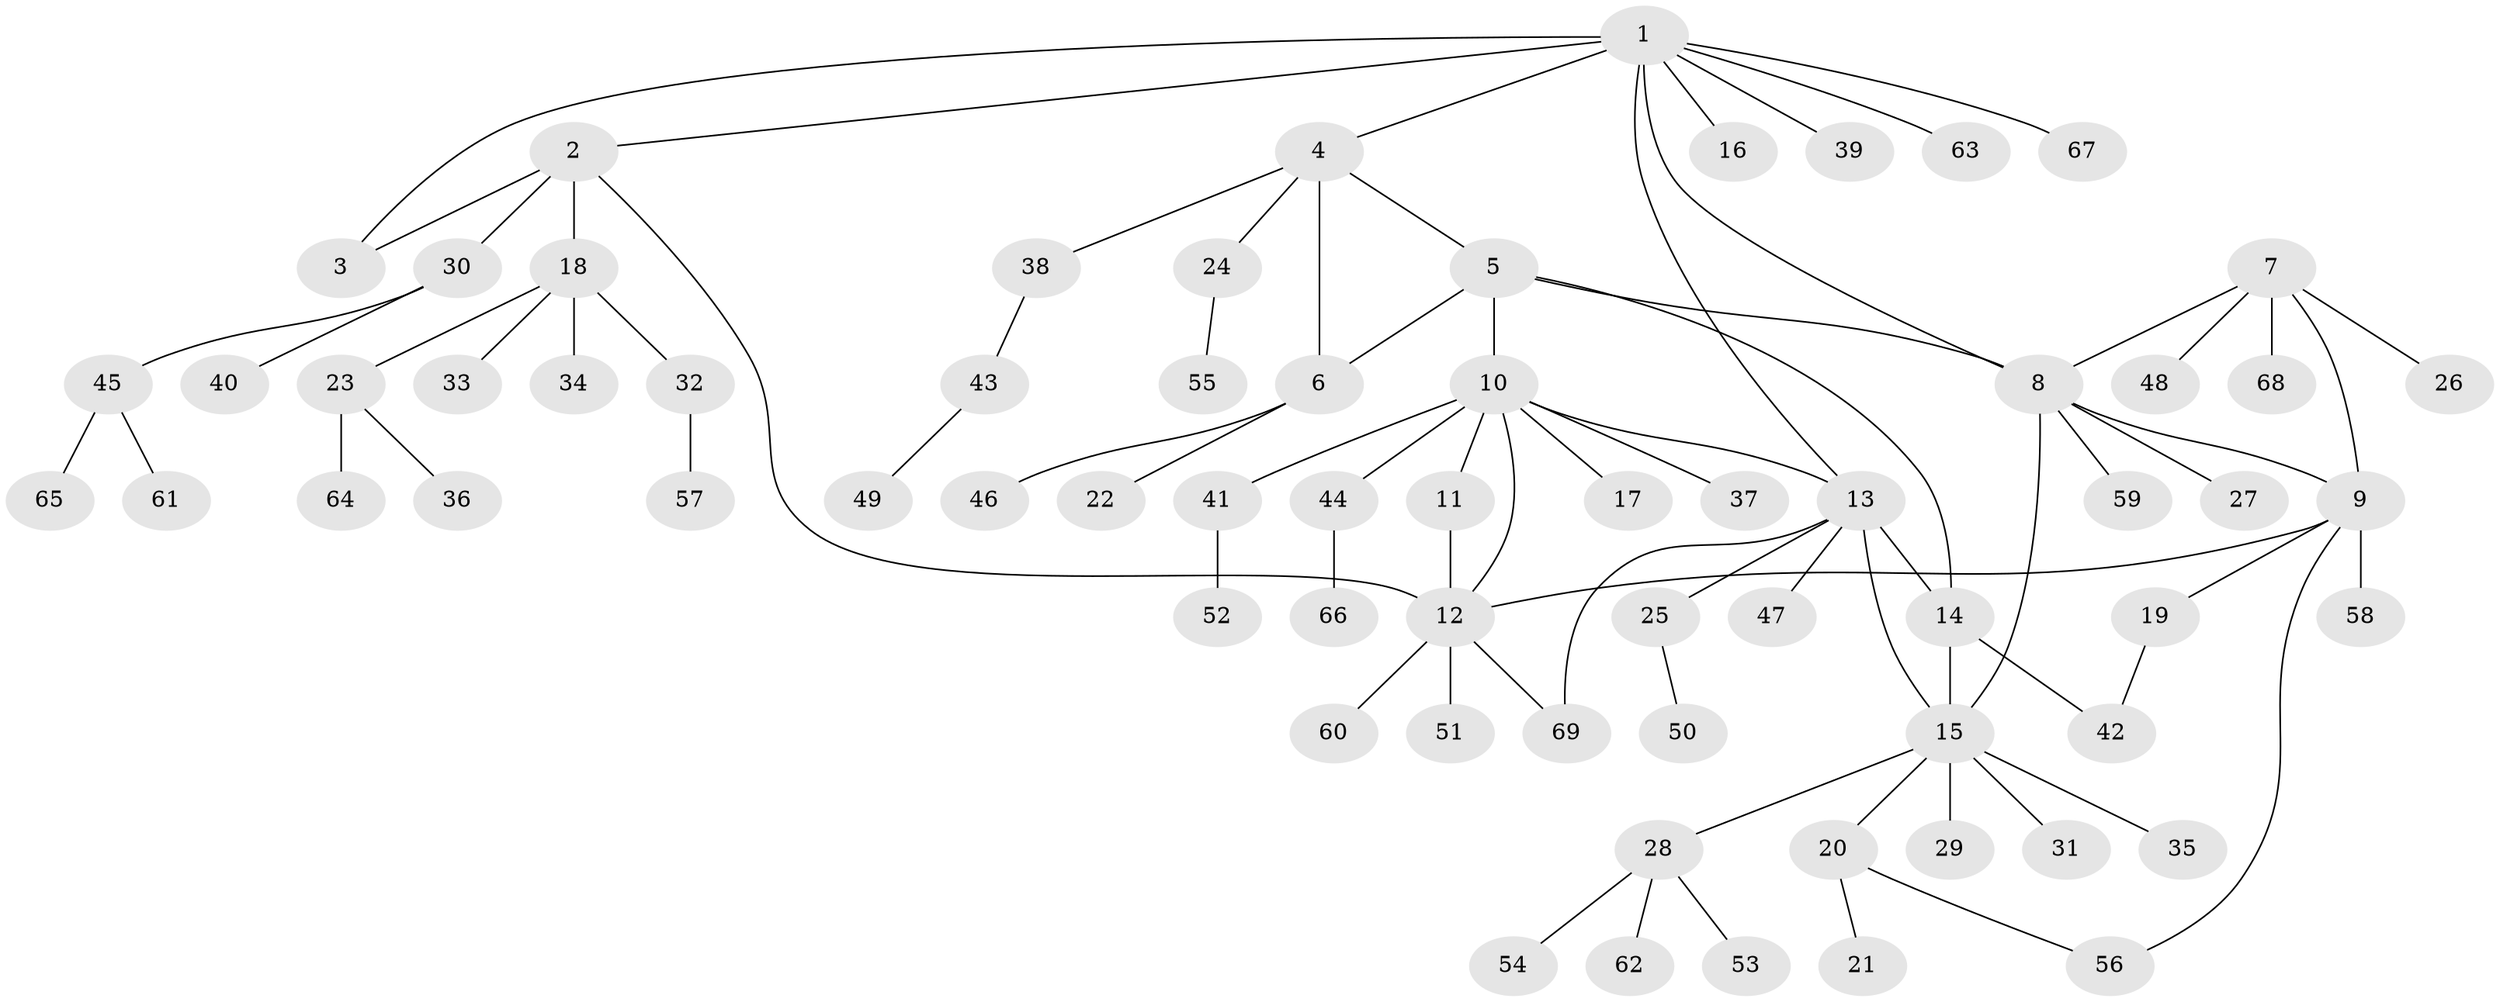 // coarse degree distribution, {8: 0.02040816326530612, 6: 0.10204081632653061, 2: 0.16326530612244897, 10: 0.02040816326530612, 4: 0.04081632653061224, 7: 0.04081632653061224, 1: 0.5714285714285714, 5: 0.02040816326530612, 3: 0.02040816326530612}
// Generated by graph-tools (version 1.1) at 2025/52/02/27/25 19:52:21]
// undirected, 69 vertices, 82 edges
graph export_dot {
graph [start="1"]
  node [color=gray90,style=filled];
  1;
  2;
  3;
  4;
  5;
  6;
  7;
  8;
  9;
  10;
  11;
  12;
  13;
  14;
  15;
  16;
  17;
  18;
  19;
  20;
  21;
  22;
  23;
  24;
  25;
  26;
  27;
  28;
  29;
  30;
  31;
  32;
  33;
  34;
  35;
  36;
  37;
  38;
  39;
  40;
  41;
  42;
  43;
  44;
  45;
  46;
  47;
  48;
  49;
  50;
  51;
  52;
  53;
  54;
  55;
  56;
  57;
  58;
  59;
  60;
  61;
  62;
  63;
  64;
  65;
  66;
  67;
  68;
  69;
  1 -- 2;
  1 -- 3;
  1 -- 4;
  1 -- 8;
  1 -- 13;
  1 -- 16;
  1 -- 39;
  1 -- 63;
  1 -- 67;
  2 -- 3;
  2 -- 12;
  2 -- 18;
  2 -- 30;
  4 -- 5;
  4 -- 6;
  4 -- 24;
  4 -- 38;
  5 -- 6;
  5 -- 8;
  5 -- 10;
  5 -- 14;
  6 -- 22;
  6 -- 46;
  7 -- 8;
  7 -- 9;
  7 -- 26;
  7 -- 48;
  7 -- 68;
  8 -- 9;
  8 -- 15;
  8 -- 27;
  8 -- 59;
  9 -- 12;
  9 -- 19;
  9 -- 56;
  9 -- 58;
  10 -- 11;
  10 -- 12;
  10 -- 13;
  10 -- 17;
  10 -- 37;
  10 -- 41;
  10 -- 44;
  11 -- 12;
  12 -- 51;
  12 -- 60;
  12 -- 69;
  13 -- 14;
  13 -- 15;
  13 -- 25;
  13 -- 47;
  13 -- 69;
  14 -- 15;
  14 -- 42;
  15 -- 20;
  15 -- 28;
  15 -- 29;
  15 -- 31;
  15 -- 35;
  18 -- 23;
  18 -- 32;
  18 -- 33;
  18 -- 34;
  19 -- 42;
  20 -- 21;
  20 -- 56;
  23 -- 36;
  23 -- 64;
  24 -- 55;
  25 -- 50;
  28 -- 53;
  28 -- 54;
  28 -- 62;
  30 -- 40;
  30 -- 45;
  32 -- 57;
  38 -- 43;
  41 -- 52;
  43 -- 49;
  44 -- 66;
  45 -- 61;
  45 -- 65;
}

